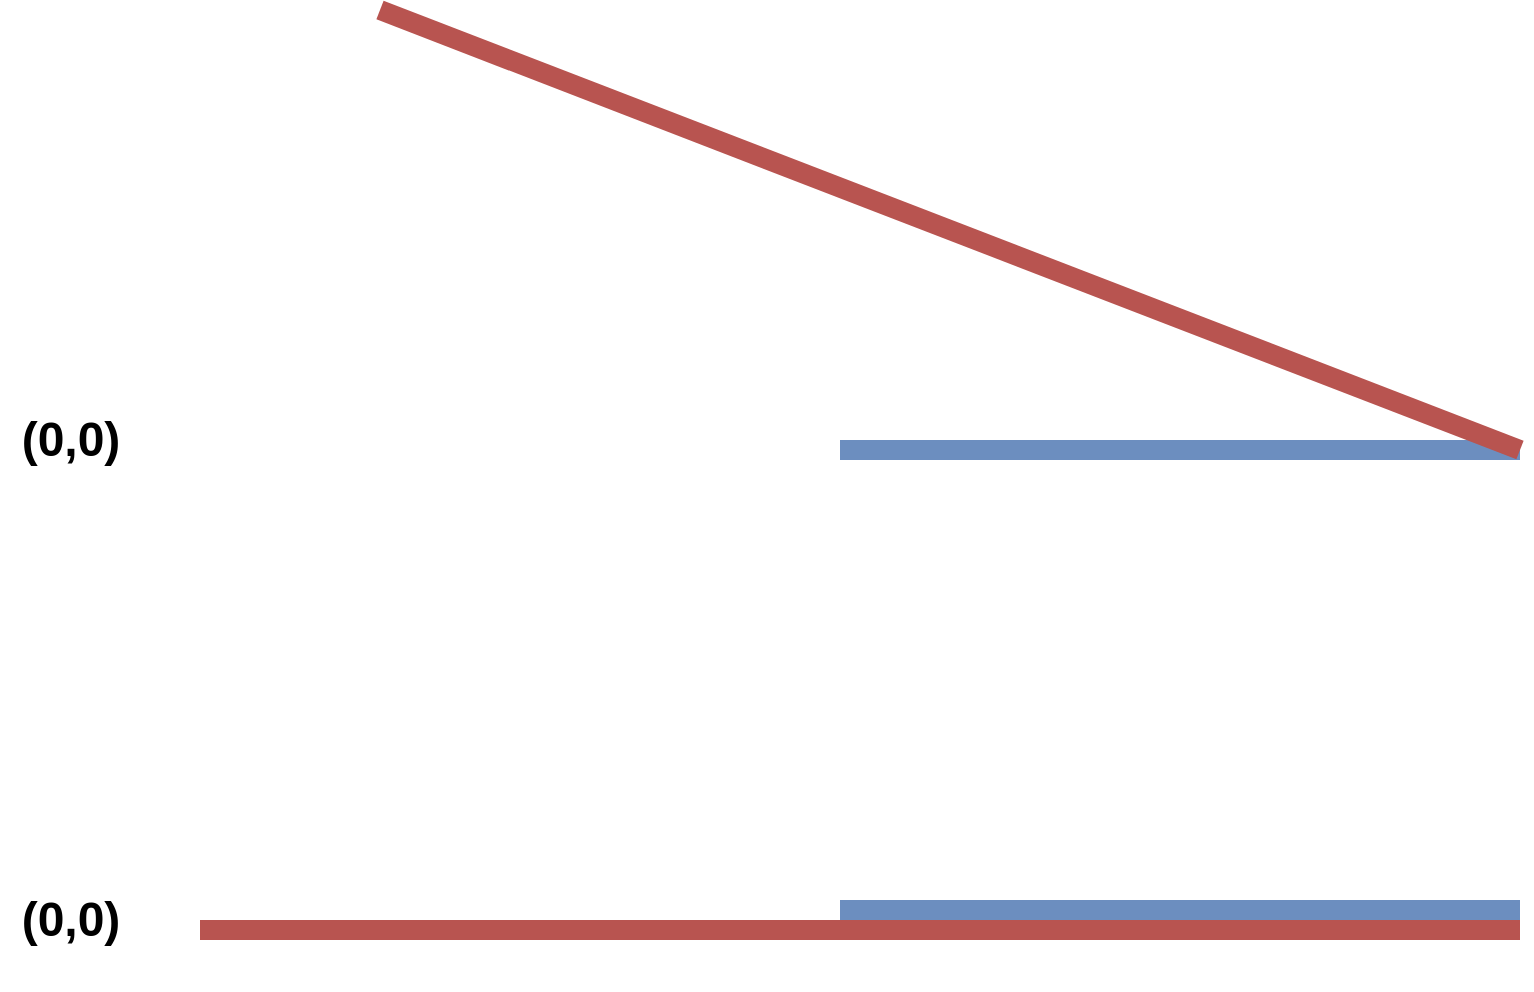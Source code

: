 <mxfile version="22.1.21" type="device">
  <diagram name="Page-1" id="3qqVNRFI4e0AljMmmT4H">
    <mxGraphModel dx="2284" dy="858" grid="1" gridSize="10" guides="1" tooltips="1" connect="1" arrows="1" fold="1" page="1" pageScale="1" pageWidth="850" pageHeight="1100" math="0" shadow="0">
      <root>
        <mxCell id="0" />
        <mxCell id="1" parent="0" />
        <mxCell id="aZLXfxoZAzZN3GxAJQkq-1" value="" style="endArrow=none;html=1;rounded=0;strokeWidth=10;fillColor=#dae8fc;strokeColor=#6c8ebf;" edge="1" parent="1">
          <mxGeometry width="50" height="50" relative="1" as="geometry">
            <mxPoint x="200" y="470" as="sourcePoint" />
            <mxPoint x="540" y="470" as="targetPoint" />
          </mxGeometry>
        </mxCell>
        <mxCell id="aZLXfxoZAzZN3GxAJQkq-2" value="" style="endArrow=none;html=1;rounded=0;strokeWidth=10;fillColor=#f8cecc;strokeColor=#b85450;" edge="1" parent="1">
          <mxGeometry width="50" height="50" relative="1" as="geometry">
            <mxPoint x="-120" y="480" as="sourcePoint" />
            <mxPoint x="540" y="480" as="targetPoint" />
          </mxGeometry>
        </mxCell>
        <mxCell id="aZLXfxoZAzZN3GxAJQkq-3" value="&lt;h1&gt;(0,0)&lt;/h1&gt;" style="text;html=1;align=center;verticalAlign=middle;resizable=0;points=[];autosize=1;strokeColor=none;fillColor=none;" vertex="1" parent="1">
          <mxGeometry x="-220" y="440" width="70" height="70" as="geometry" />
        </mxCell>
        <mxCell id="aZLXfxoZAzZN3GxAJQkq-4" value="" style="endArrow=none;html=1;rounded=0;strokeWidth=10;fillColor=#dae8fc;strokeColor=#6c8ebf;" edge="1" parent="1">
          <mxGeometry width="50" height="50" relative="1" as="geometry">
            <mxPoint x="200" y="240" as="sourcePoint" />
            <mxPoint x="540" y="240" as="targetPoint" />
          </mxGeometry>
        </mxCell>
        <mxCell id="aZLXfxoZAzZN3GxAJQkq-5" value="" style="endArrow=none;html=1;rounded=0;strokeWidth=10;fillColor=#f8cecc;strokeColor=#b85450;" edge="1" parent="1">
          <mxGeometry width="50" height="50" relative="1" as="geometry">
            <mxPoint x="-30" y="20" as="sourcePoint" />
            <mxPoint x="540" y="240" as="targetPoint" />
          </mxGeometry>
        </mxCell>
        <mxCell id="aZLXfxoZAzZN3GxAJQkq-6" value="&lt;h1&gt;(0,0)&lt;/h1&gt;" style="text;html=1;align=center;verticalAlign=middle;resizable=0;points=[];autosize=1;strokeColor=none;fillColor=none;" vertex="1" parent="1">
          <mxGeometry x="-220" y="200" width="70" height="70" as="geometry" />
        </mxCell>
      </root>
    </mxGraphModel>
  </diagram>
</mxfile>
